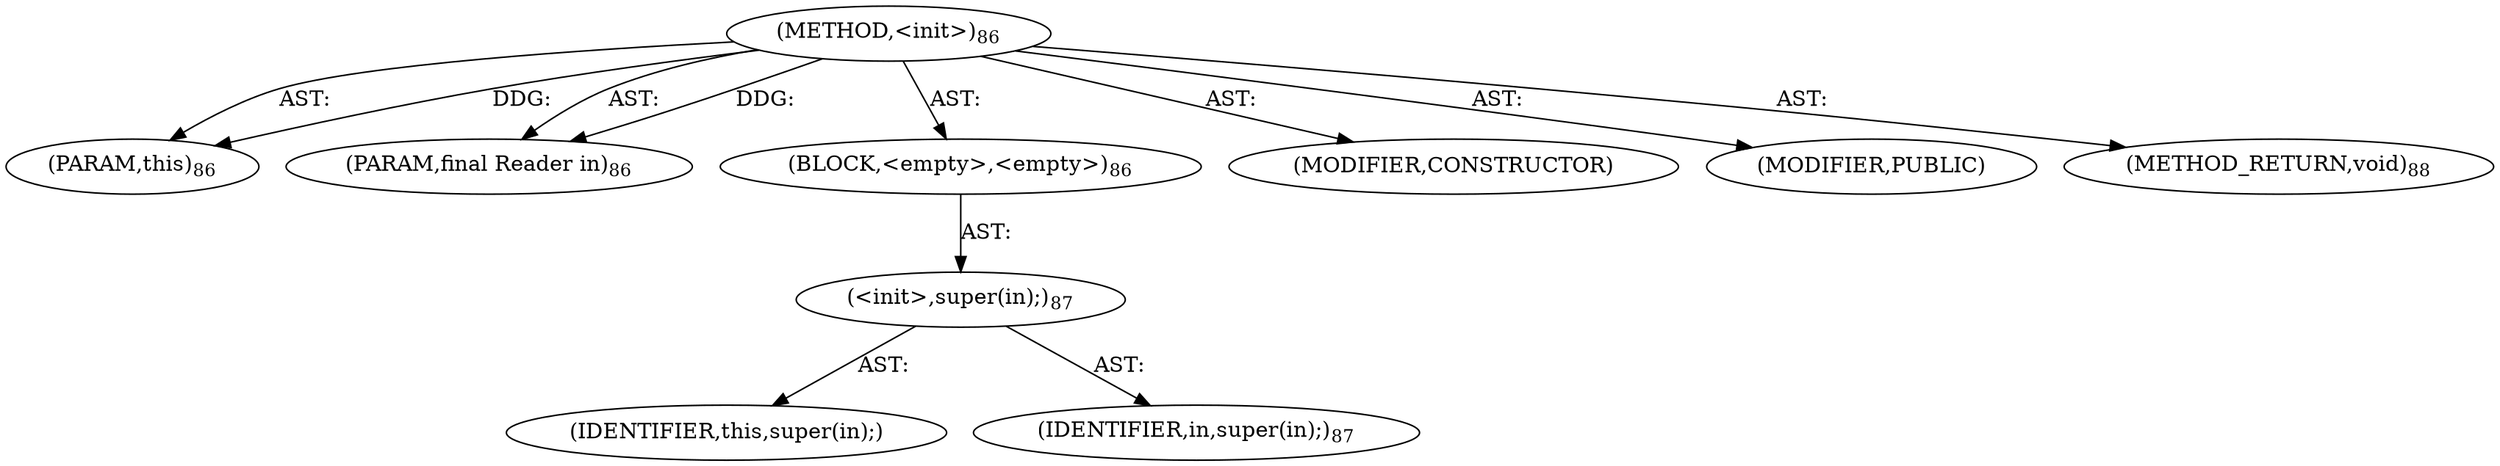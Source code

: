 digraph "&lt;init&gt;" {  
"111669149697" [label = <(METHOD,&lt;init&gt;)<SUB>86</SUB>> ]
"115964116994" [label = <(PARAM,this)<SUB>86</SUB>> ]
"115964116995" [label = <(PARAM,final Reader in)<SUB>86</SUB>> ]
"25769803777" [label = <(BLOCK,&lt;empty&gt;,&lt;empty&gt;)<SUB>86</SUB>> ]
"30064771073" [label = <(&lt;init&gt;,super(in);)<SUB>87</SUB>> ]
"68719476739" [label = <(IDENTIFIER,this,super(in);)> ]
"68719476740" [label = <(IDENTIFIER,in,super(in);)<SUB>87</SUB>> ]
"133143986179" [label = <(MODIFIER,CONSTRUCTOR)> ]
"133143986180" [label = <(MODIFIER,PUBLIC)> ]
"128849018881" [label = <(METHOD_RETURN,void)<SUB>88</SUB>> ]
  "111669149697" -> "115964116994"  [ label = "AST: "] 
  "111669149697" -> "115964116995"  [ label = "AST: "] 
  "111669149697" -> "25769803777"  [ label = "AST: "] 
  "111669149697" -> "133143986179"  [ label = "AST: "] 
  "111669149697" -> "133143986180"  [ label = "AST: "] 
  "111669149697" -> "128849018881"  [ label = "AST: "] 
  "25769803777" -> "30064771073"  [ label = "AST: "] 
  "30064771073" -> "68719476739"  [ label = "AST: "] 
  "30064771073" -> "68719476740"  [ label = "AST: "] 
  "111669149697" -> "115964116994"  [ label = "DDG: "] 
  "111669149697" -> "115964116995"  [ label = "DDG: "] 
}
